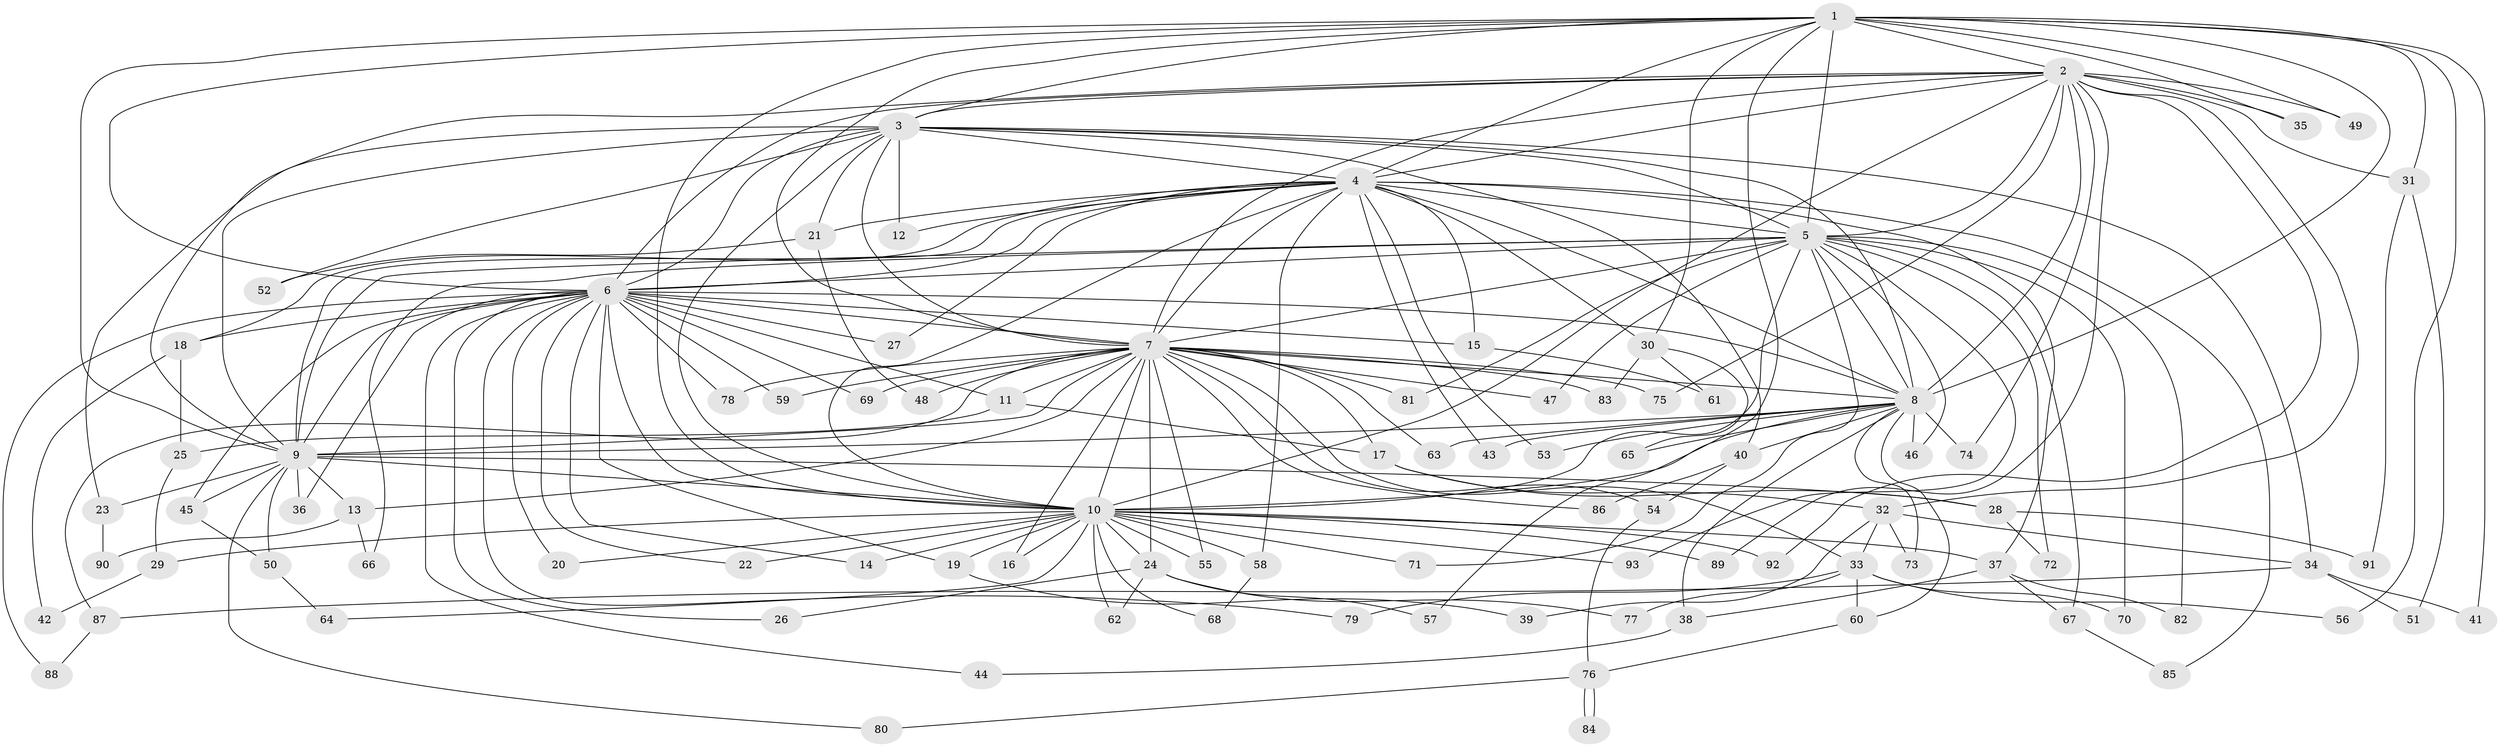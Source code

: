 // Generated by graph-tools (version 1.1) at 2025/44/03/09/25 04:44:43]
// undirected, 93 vertices, 211 edges
graph export_dot {
graph [start="1"]
  node [color=gray90,style=filled];
  1;
  2;
  3;
  4;
  5;
  6;
  7;
  8;
  9;
  10;
  11;
  12;
  13;
  14;
  15;
  16;
  17;
  18;
  19;
  20;
  21;
  22;
  23;
  24;
  25;
  26;
  27;
  28;
  29;
  30;
  31;
  32;
  33;
  34;
  35;
  36;
  37;
  38;
  39;
  40;
  41;
  42;
  43;
  44;
  45;
  46;
  47;
  48;
  49;
  50;
  51;
  52;
  53;
  54;
  55;
  56;
  57;
  58;
  59;
  60;
  61;
  62;
  63;
  64;
  65;
  66;
  67;
  68;
  69;
  70;
  71;
  72;
  73;
  74;
  75;
  76;
  77;
  78;
  79;
  80;
  81;
  82;
  83;
  84;
  85;
  86;
  87;
  88;
  89;
  90;
  91;
  92;
  93;
  1 -- 2;
  1 -- 3;
  1 -- 4;
  1 -- 5;
  1 -- 6;
  1 -- 7;
  1 -- 8;
  1 -- 9;
  1 -- 10;
  1 -- 30;
  1 -- 31;
  1 -- 35;
  1 -- 41;
  1 -- 49;
  1 -- 56;
  1 -- 57;
  2 -- 3;
  2 -- 4;
  2 -- 5;
  2 -- 6;
  2 -- 7;
  2 -- 8;
  2 -- 9;
  2 -- 10;
  2 -- 31;
  2 -- 32;
  2 -- 35;
  2 -- 49;
  2 -- 74;
  2 -- 75;
  2 -- 89;
  2 -- 92;
  3 -- 4;
  3 -- 5;
  3 -- 6;
  3 -- 7;
  3 -- 8;
  3 -- 9;
  3 -- 10;
  3 -- 12;
  3 -- 21;
  3 -- 23;
  3 -- 34;
  3 -- 40;
  3 -- 52;
  4 -- 5;
  4 -- 6;
  4 -- 7;
  4 -- 8;
  4 -- 9;
  4 -- 10;
  4 -- 12;
  4 -- 15;
  4 -- 18;
  4 -- 21;
  4 -- 27;
  4 -- 30;
  4 -- 37;
  4 -- 43;
  4 -- 53;
  4 -- 58;
  4 -- 85;
  5 -- 6;
  5 -- 7;
  5 -- 8;
  5 -- 9;
  5 -- 10;
  5 -- 46;
  5 -- 47;
  5 -- 66;
  5 -- 67;
  5 -- 70;
  5 -- 71;
  5 -- 72;
  5 -- 81;
  5 -- 82;
  5 -- 93;
  6 -- 7;
  6 -- 8;
  6 -- 9;
  6 -- 10;
  6 -- 11;
  6 -- 14;
  6 -- 15;
  6 -- 18;
  6 -- 19;
  6 -- 20;
  6 -- 22;
  6 -- 26;
  6 -- 27;
  6 -- 36;
  6 -- 44;
  6 -- 45;
  6 -- 59;
  6 -- 69;
  6 -- 78;
  6 -- 79;
  6 -- 88;
  7 -- 8;
  7 -- 9;
  7 -- 10;
  7 -- 11;
  7 -- 13;
  7 -- 16;
  7 -- 17;
  7 -- 24;
  7 -- 33;
  7 -- 47;
  7 -- 48;
  7 -- 54;
  7 -- 55;
  7 -- 59;
  7 -- 63;
  7 -- 69;
  7 -- 75;
  7 -- 78;
  7 -- 81;
  7 -- 83;
  7 -- 86;
  7 -- 87;
  8 -- 9;
  8 -- 10;
  8 -- 38;
  8 -- 40;
  8 -- 43;
  8 -- 46;
  8 -- 53;
  8 -- 60;
  8 -- 63;
  8 -- 65;
  8 -- 73;
  8 -- 74;
  9 -- 10;
  9 -- 13;
  9 -- 23;
  9 -- 28;
  9 -- 36;
  9 -- 45;
  9 -- 50;
  9 -- 80;
  10 -- 14;
  10 -- 16;
  10 -- 19;
  10 -- 20;
  10 -- 22;
  10 -- 24;
  10 -- 29;
  10 -- 37;
  10 -- 55;
  10 -- 58;
  10 -- 62;
  10 -- 64;
  10 -- 68;
  10 -- 71;
  10 -- 89;
  10 -- 92;
  10 -- 93;
  11 -- 17;
  11 -- 25;
  13 -- 66;
  13 -- 90;
  15 -- 61;
  17 -- 28;
  17 -- 32;
  18 -- 25;
  18 -- 42;
  19 -- 39;
  21 -- 48;
  21 -- 52;
  23 -- 90;
  24 -- 26;
  24 -- 57;
  24 -- 62;
  24 -- 77;
  25 -- 29;
  28 -- 72;
  28 -- 91;
  29 -- 42;
  30 -- 61;
  30 -- 65;
  30 -- 83;
  31 -- 51;
  31 -- 91;
  32 -- 33;
  32 -- 34;
  32 -- 39;
  32 -- 73;
  33 -- 56;
  33 -- 60;
  33 -- 70;
  33 -- 77;
  33 -- 79;
  34 -- 41;
  34 -- 51;
  34 -- 87;
  37 -- 38;
  37 -- 67;
  37 -- 82;
  38 -- 44;
  40 -- 54;
  40 -- 86;
  45 -- 50;
  50 -- 64;
  54 -- 76;
  58 -- 68;
  60 -- 76;
  67 -- 85;
  76 -- 80;
  76 -- 84;
  76 -- 84;
  87 -- 88;
}

